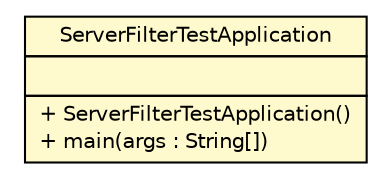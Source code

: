 #!/usr/local/bin/dot
#
# Class diagram 
# Generated by UMLGraph version R5_6-24-gf6e263 (http://www.umlgraph.org/)
#

digraph G {
	edge [fontname="Helvetica",fontsize=10,labelfontname="Helvetica",labelfontsize=10];
	node [fontname="Helvetica",fontsize=10,shape=plaintext];
	nodesep=0.25;
	ranksep=0.5;
	// cn.home1.cloud.ServerFilterTestApplication
	c224 [label=<<table title="cn.home1.cloud.ServerFilterTestApplication" border="0" cellborder="1" cellspacing="0" cellpadding="2" port="p" bgcolor="lemonChiffon" href="./ServerFilterTestApplication.html">
		<tr><td><table border="0" cellspacing="0" cellpadding="1">
<tr><td align="center" balign="center"> ServerFilterTestApplication </td></tr>
		</table></td></tr>
		<tr><td><table border="0" cellspacing="0" cellpadding="1">
<tr><td align="left" balign="left">  </td></tr>
		</table></td></tr>
		<tr><td><table border="0" cellspacing="0" cellpadding="1">
<tr><td align="left" balign="left"> + ServerFilterTestApplication() </td></tr>
<tr><td align="left" balign="left"> + main(args : String[]) </td></tr>
		</table></td></tr>
		</table>>, URL="./ServerFilterTestApplication.html", fontname="Helvetica", fontcolor="black", fontsize=10.0];
}

